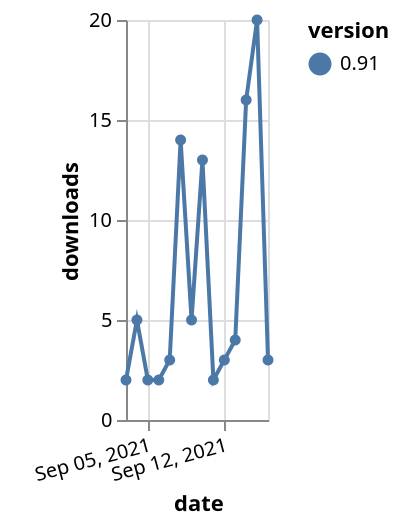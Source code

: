 {"$schema": "https://vega.github.io/schema/vega-lite/v5.json", "description": "A simple bar chart with embedded data.", "data": {"values": [{"date": "2021-09-03", "total": 7246, "delta": 2, "version": "0.91"}, {"date": "2021-09-04", "total": 7251, "delta": 5, "version": "0.91"}, {"date": "2021-09-05", "total": 7253, "delta": 2, "version": "0.91"}, {"date": "2021-09-06", "total": 7255, "delta": 2, "version": "0.91"}, {"date": "2021-09-07", "total": 7258, "delta": 3, "version": "0.91"}, {"date": "2021-09-08", "total": 7272, "delta": 14, "version": "0.91"}, {"date": "2021-09-09", "total": 7277, "delta": 5, "version": "0.91"}, {"date": "2021-09-10", "total": 7290, "delta": 13, "version": "0.91"}, {"date": "2021-09-11", "total": 7292, "delta": 2, "version": "0.91"}, {"date": "2021-09-12", "total": 7295, "delta": 3, "version": "0.91"}, {"date": "2021-09-13", "total": 7299, "delta": 4, "version": "0.91"}, {"date": "2021-09-14", "total": 7315, "delta": 16, "version": "0.91"}, {"date": "2021-09-15", "total": 7335, "delta": 20, "version": "0.91"}, {"date": "2021-09-16", "total": 7338, "delta": 3, "version": "0.91"}]}, "width": "container", "mark": {"type": "line", "point": {"filled": true}}, "encoding": {"x": {"field": "date", "type": "temporal", "timeUnit": "yearmonthdate", "title": "date", "axis": {"labelAngle": -15}}, "y": {"field": "delta", "type": "quantitative", "title": "downloads"}, "color": {"field": "version", "type": "nominal"}, "tooltip": {"field": "delta"}}}